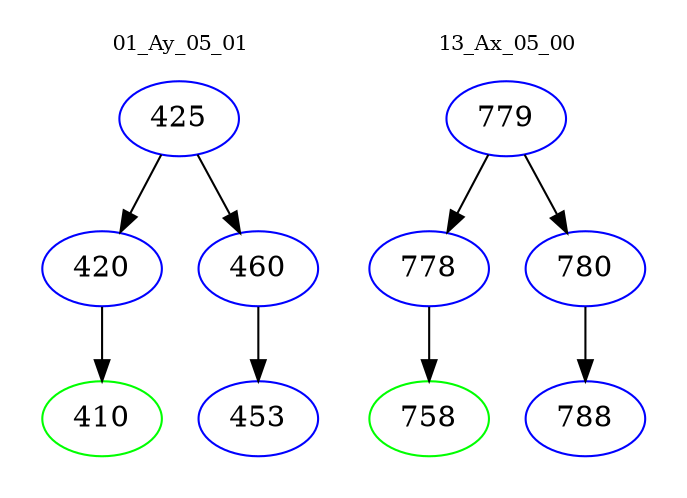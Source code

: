 digraph{
subgraph cluster_0 {
color = white
label = "01_Ay_05_01";
fontsize=10;
T0_425 [label="425", color="blue"]
T0_425 -> T0_420 [color="black"]
T0_420 [label="420", color="blue"]
T0_420 -> T0_410 [color="black"]
T0_410 [label="410", color="green"]
T0_425 -> T0_460 [color="black"]
T0_460 [label="460", color="blue"]
T0_460 -> T0_453 [color="black"]
T0_453 [label="453", color="blue"]
}
subgraph cluster_1 {
color = white
label = "13_Ax_05_00";
fontsize=10;
T1_779 [label="779", color="blue"]
T1_779 -> T1_778 [color="black"]
T1_778 [label="778", color="blue"]
T1_778 -> T1_758 [color="black"]
T1_758 [label="758", color="green"]
T1_779 -> T1_780 [color="black"]
T1_780 [label="780", color="blue"]
T1_780 -> T1_788 [color="black"]
T1_788 [label="788", color="blue"]
}
}
